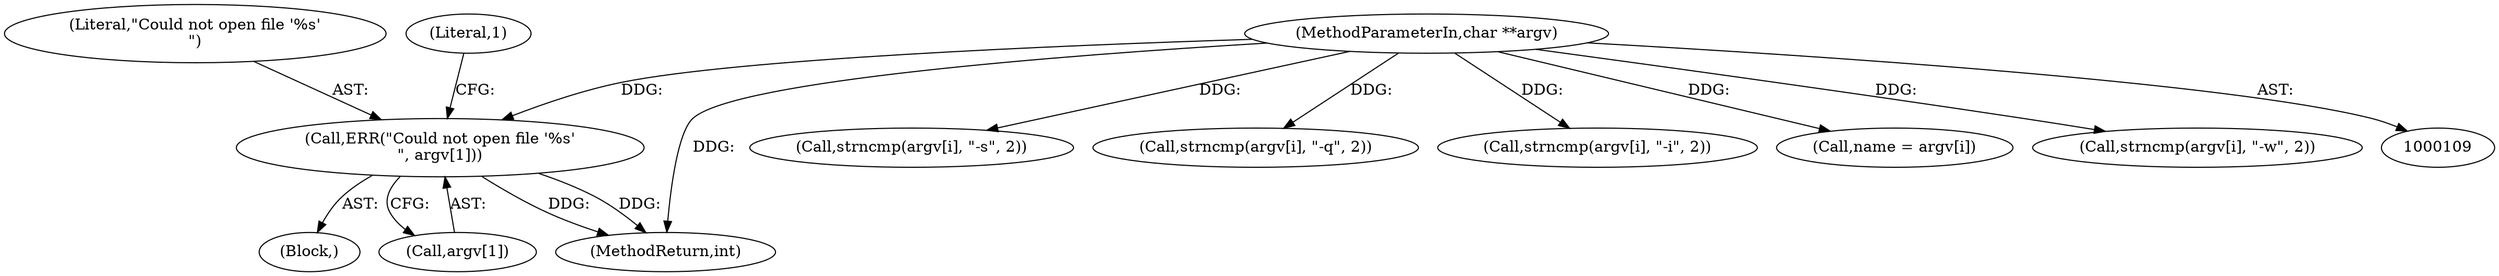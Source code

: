 digraph "0_pdfresurrect_0c4120fffa3dffe97b95c486a120eded82afe8a6@array" {
"1000236" [label="(Call,ERR(\"Could not open file '%s'\n\", argv[1]))"];
"1000111" [label="(MethodParameterIn,char **argv)"];
"1000190" [label="(Call,strncmp(argv[i], \"-s\", 2))"];
"1000235" [label="(Block,)"];
"1000237" [label="(Literal,\"Could not open file '%s'\n\")"];
"1000177" [label="(Call,strncmp(argv[i], \"-q\", 2))"];
"1000238" [label="(Call,argv[1])"];
"1000164" [label="(Call,strncmp(argv[i], \"-i\", 2))"];
"1000111" [label="(MethodParameterIn,char **argv)"];
"1000236" [label="(Call,ERR(\"Could not open file '%s'\n\", argv[1]))"];
"1000438" [label="(MethodReturn,int)"];
"1000243" [label="(Literal,1)"];
"1000209" [label="(Call,name = argv[i])"];
"1000151" [label="(Call,strncmp(argv[i], \"-w\", 2))"];
"1000236" -> "1000235"  [label="AST: "];
"1000236" -> "1000238"  [label="CFG: "];
"1000237" -> "1000236"  [label="AST: "];
"1000238" -> "1000236"  [label="AST: "];
"1000243" -> "1000236"  [label="CFG: "];
"1000236" -> "1000438"  [label="DDG: "];
"1000236" -> "1000438"  [label="DDG: "];
"1000111" -> "1000236"  [label="DDG: "];
"1000111" -> "1000109"  [label="AST: "];
"1000111" -> "1000438"  [label="DDG: "];
"1000111" -> "1000151"  [label="DDG: "];
"1000111" -> "1000164"  [label="DDG: "];
"1000111" -> "1000177"  [label="DDG: "];
"1000111" -> "1000190"  [label="DDG: "];
"1000111" -> "1000209"  [label="DDG: "];
}
